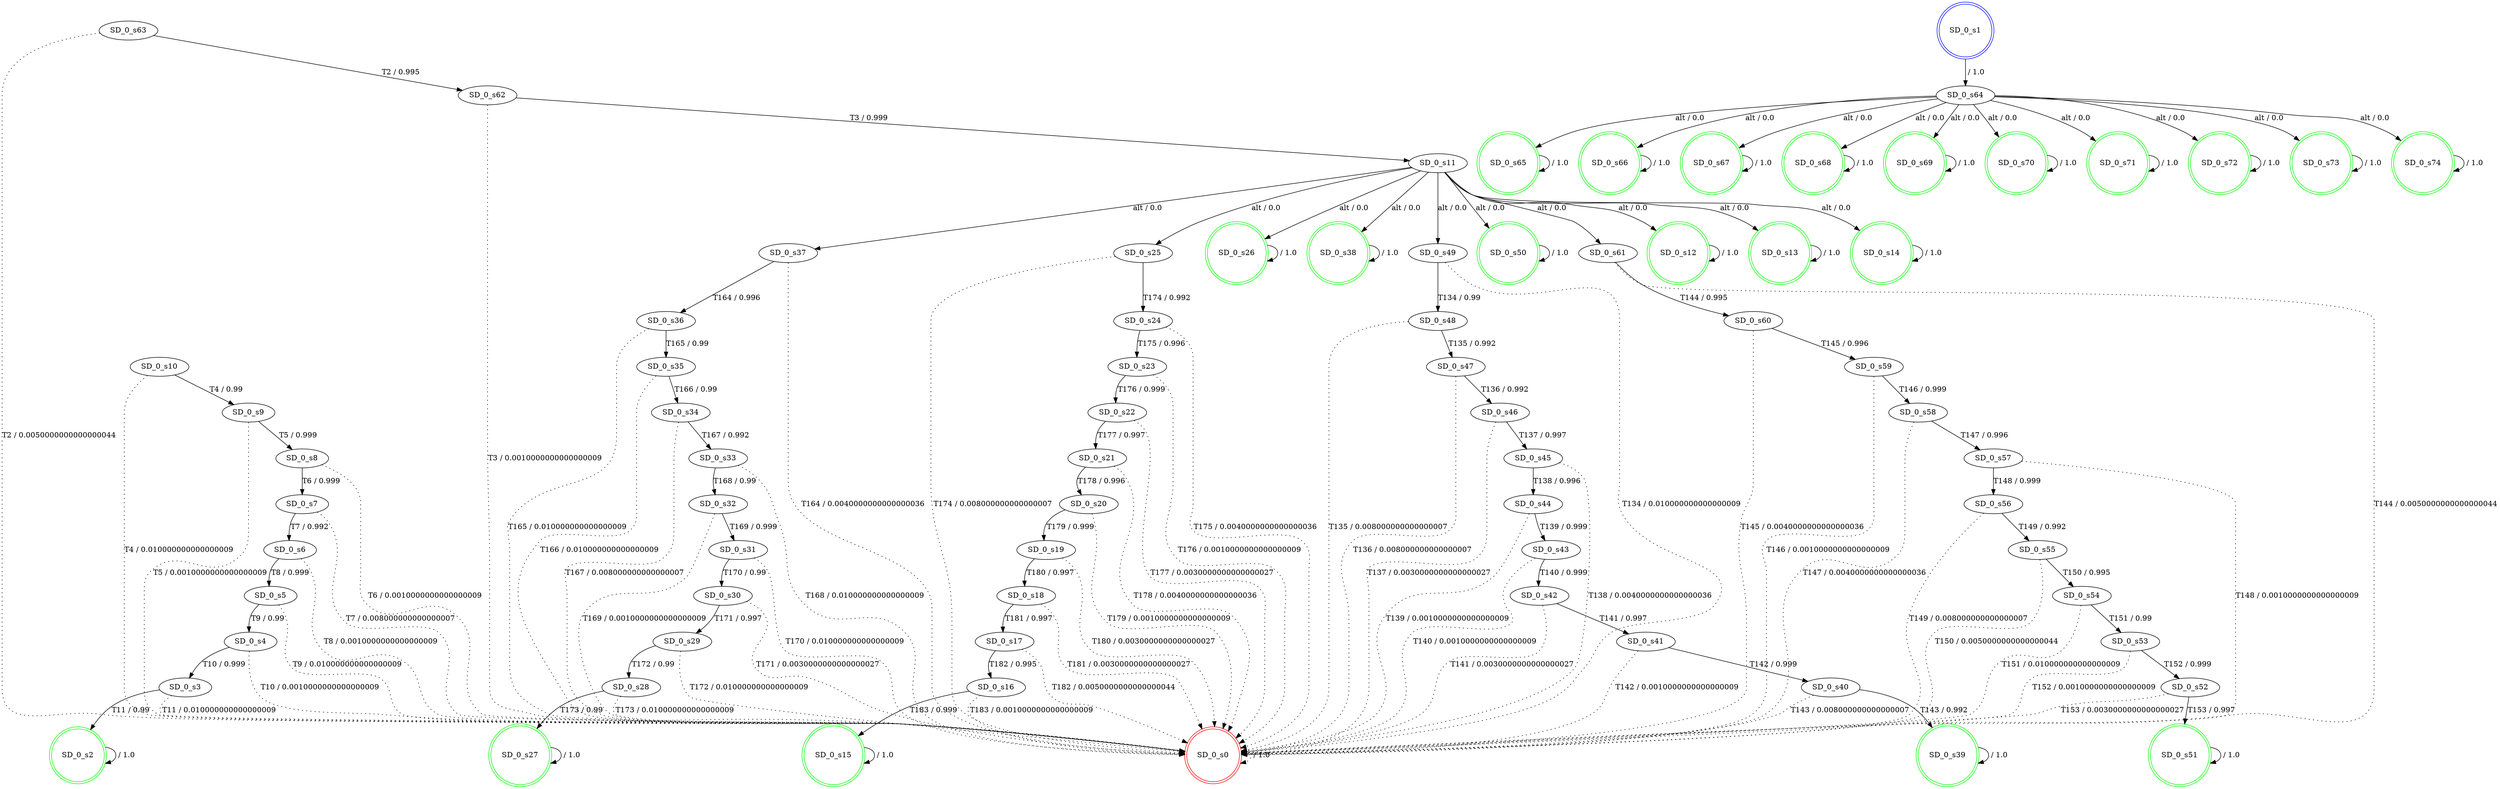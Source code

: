 digraph graphname {
SD_0_s0 [label="SD_0_s0",color=red,shape=doublecircle ];
SD_0_s1 [label="SD_0_s1",color=blue,shape=doublecircle ];
SD_0_s2 [label="SD_0_s2",color=green,shape=doublecircle ];
SD_0_s3 [label="SD_0_s3" ];
SD_0_s4 [label="SD_0_s4" ];
SD_0_s5 [label="SD_0_s5" ];
SD_0_s6 [label="SD_0_s6" ];
SD_0_s7 [label="SD_0_s7" ];
SD_0_s8 [label="SD_0_s8" ];
SD_0_s9 [label="SD_0_s9" ];
SD_0_s10 [label="SD_0_s10" ];
SD_0_s11 [label="SD_0_s11" ];
SD_0_s12 [label="SD_0_s12",color=green,shape=doublecircle ];
SD_0_s13 [label="SD_0_s13",color=green,shape=doublecircle ];
SD_0_s14 [label="SD_0_s14",color=green,shape=doublecircle ];
SD_0_s15 [label="SD_0_s15",color=green,shape=doublecircle ];
SD_0_s16 [label="SD_0_s16" ];
SD_0_s17 [label="SD_0_s17" ];
SD_0_s18 [label="SD_0_s18" ];
SD_0_s19 [label="SD_0_s19" ];
SD_0_s20 [label="SD_0_s20" ];
SD_0_s21 [label="SD_0_s21" ];
SD_0_s22 [label="SD_0_s22" ];
SD_0_s23 [label="SD_0_s23" ];
SD_0_s24 [label="SD_0_s24" ];
SD_0_s25 [label="SD_0_s25" ];
SD_0_s26 [label="SD_0_s26",color=green,shape=doublecircle ];
SD_0_s27 [label="SD_0_s27",color=green,shape=doublecircle ];
SD_0_s28 [label="SD_0_s28" ];
SD_0_s29 [label="SD_0_s29" ];
SD_0_s30 [label="SD_0_s30" ];
SD_0_s31 [label="SD_0_s31" ];
SD_0_s32 [label="SD_0_s32" ];
SD_0_s33 [label="SD_0_s33" ];
SD_0_s34 [label="SD_0_s34" ];
SD_0_s35 [label="SD_0_s35" ];
SD_0_s36 [label="SD_0_s36" ];
SD_0_s37 [label="SD_0_s37" ];
SD_0_s38 [label="SD_0_s38",color=green,shape=doublecircle ];
SD_0_s39 [label="SD_0_s39",color=green,shape=doublecircle ];
SD_0_s40 [label="SD_0_s40" ];
SD_0_s41 [label="SD_0_s41" ];
SD_0_s42 [label="SD_0_s42" ];
SD_0_s43 [label="SD_0_s43" ];
SD_0_s44 [label="SD_0_s44" ];
SD_0_s45 [label="SD_0_s45" ];
SD_0_s46 [label="SD_0_s46" ];
SD_0_s47 [label="SD_0_s47" ];
SD_0_s48 [label="SD_0_s48" ];
SD_0_s49 [label="SD_0_s49" ];
SD_0_s50 [label="SD_0_s50",color=green,shape=doublecircle ];
SD_0_s51 [label="SD_0_s51",color=green,shape=doublecircle ];
SD_0_s52 [label="SD_0_s52" ];
SD_0_s53 [label="SD_0_s53" ];
SD_0_s54 [label="SD_0_s54" ];
SD_0_s55 [label="SD_0_s55" ];
SD_0_s56 [label="SD_0_s56" ];
SD_0_s57 [label="SD_0_s57" ];
SD_0_s58 [label="SD_0_s58" ];
SD_0_s59 [label="SD_0_s59" ];
SD_0_s60 [label="SD_0_s60" ];
SD_0_s61 [label="SD_0_s61" ];
SD_0_s62 [label="SD_0_s62" ];
SD_0_s63 [label="SD_0_s63" ];
SD_0_s64 [label="SD_0_s64" ];
SD_0_s65 [label="SD_0_s65",color=green,shape=doublecircle ];
SD_0_s66 [label="SD_0_s66",color=green,shape=doublecircle ];
SD_0_s67 [label="SD_0_s67",color=green,shape=doublecircle ];
SD_0_s68 [label="SD_0_s68",color=green,shape=doublecircle ];
SD_0_s69 [label="SD_0_s69",color=green,shape=doublecircle ];
SD_0_s70 [label="SD_0_s70",color=green,shape=doublecircle ];
SD_0_s71 [label="SD_0_s71",color=green,shape=doublecircle ];
SD_0_s72 [label="SD_0_s72",color=green,shape=doublecircle ];
SD_0_s73 [label="SD_0_s73",color=green,shape=doublecircle ];
SD_0_s74 [label="SD_0_s74",color=green,shape=doublecircle ];
SD_0_s0 -> SD_0_s0 [label=" / 1.0", style=dotted];
SD_0_s1 -> SD_0_s64 [label=" / 1.0"];
SD_0_s2 -> SD_0_s2 [label=" / 1.0"];
SD_0_s3 -> SD_0_s2 [label="T11 / 0.99"];
SD_0_s3 -> SD_0_s0 [label="T11 / 0.010000000000000009", style=dotted];
SD_0_s4 -> SD_0_s3 [label="T10 / 0.999"];
SD_0_s4 -> SD_0_s0 [label="T10 / 0.0010000000000000009", style=dotted];
SD_0_s5 -> SD_0_s4 [label="T9 / 0.99"];
SD_0_s5 -> SD_0_s0 [label="T9 / 0.010000000000000009", style=dotted];
SD_0_s6 -> SD_0_s5 [label="T8 / 0.999"];
SD_0_s6 -> SD_0_s0 [label="T8 / 0.0010000000000000009", style=dotted];
SD_0_s7 -> SD_0_s6 [label="T7 / 0.992"];
SD_0_s7 -> SD_0_s0 [label="T7 / 0.008000000000000007", style=dotted];
SD_0_s8 -> SD_0_s7 [label="T6 / 0.999"];
SD_0_s8 -> SD_0_s0 [label="T6 / 0.0010000000000000009", style=dotted];
SD_0_s9 -> SD_0_s8 [label="T5 / 0.999"];
SD_0_s9 -> SD_0_s0 [label="T5 / 0.0010000000000000009", style=dotted];
SD_0_s10 -> SD_0_s9 [label="T4 / 0.99"];
SD_0_s10 -> SD_0_s0 [label="T4 / 0.010000000000000009", style=dotted];
SD_0_s11 -> SD_0_s12 [label="alt / 0.0"];
SD_0_s11 -> SD_0_s13 [label="alt / 0.0"];
SD_0_s11 -> SD_0_s14 [label="alt / 0.0"];
SD_0_s11 -> SD_0_s25 [label="alt / 0.0"];
SD_0_s11 -> SD_0_s26 [label="alt / 0.0"];
SD_0_s11 -> SD_0_s37 [label="alt / 0.0"];
SD_0_s11 -> SD_0_s38 [label="alt / 0.0"];
SD_0_s11 -> SD_0_s49 [label="alt / 0.0"];
SD_0_s11 -> SD_0_s50 [label="alt / 0.0"];
SD_0_s11 -> SD_0_s61 [label="alt / 0.0"];
SD_0_s12 -> SD_0_s12 [label=" / 1.0"];
SD_0_s13 -> SD_0_s13 [label=" / 1.0"];
SD_0_s14 -> SD_0_s14 [label=" / 1.0"];
SD_0_s15 -> SD_0_s15 [label=" / 1.0"];
SD_0_s16 -> SD_0_s15 [label="T183 / 0.999"];
SD_0_s16 -> SD_0_s0 [label="T183 / 0.0010000000000000009", style=dotted];
SD_0_s17 -> SD_0_s16 [label="T182 / 0.995"];
SD_0_s17 -> SD_0_s0 [label="T182 / 0.0050000000000000044", style=dotted];
SD_0_s18 -> SD_0_s17 [label="T181 / 0.997"];
SD_0_s18 -> SD_0_s0 [label="T181 / 0.0030000000000000027", style=dotted];
SD_0_s19 -> SD_0_s18 [label="T180 / 0.997"];
SD_0_s19 -> SD_0_s0 [label="T180 / 0.0030000000000000027", style=dotted];
SD_0_s20 -> SD_0_s19 [label="T179 / 0.999"];
SD_0_s20 -> SD_0_s0 [label="T179 / 0.0010000000000000009", style=dotted];
SD_0_s21 -> SD_0_s20 [label="T178 / 0.996"];
SD_0_s21 -> SD_0_s0 [label="T178 / 0.0040000000000000036", style=dotted];
SD_0_s22 -> SD_0_s21 [label="T177 / 0.997"];
SD_0_s22 -> SD_0_s0 [label="T177 / 0.0030000000000000027", style=dotted];
SD_0_s23 -> SD_0_s22 [label="T176 / 0.999"];
SD_0_s23 -> SD_0_s0 [label="T176 / 0.0010000000000000009", style=dotted];
SD_0_s24 -> SD_0_s23 [label="T175 / 0.996"];
SD_0_s24 -> SD_0_s0 [label="T175 / 0.0040000000000000036", style=dotted];
SD_0_s25 -> SD_0_s24 [label="T174 / 0.992"];
SD_0_s25 -> SD_0_s0 [label="T174 / 0.008000000000000007", style=dotted];
SD_0_s26 -> SD_0_s26 [label=" / 1.0"];
SD_0_s27 -> SD_0_s27 [label=" / 1.0"];
SD_0_s28 -> SD_0_s27 [label="T173 / 0.99"];
SD_0_s28 -> SD_0_s0 [label="T173 / 0.010000000000000009", style=dotted];
SD_0_s29 -> SD_0_s28 [label="T172 / 0.99"];
SD_0_s29 -> SD_0_s0 [label="T172 / 0.010000000000000009", style=dotted];
SD_0_s30 -> SD_0_s29 [label="T171 / 0.997"];
SD_0_s30 -> SD_0_s0 [label="T171 / 0.0030000000000000027", style=dotted];
SD_0_s31 -> SD_0_s30 [label="T170 / 0.99"];
SD_0_s31 -> SD_0_s0 [label="T170 / 0.010000000000000009", style=dotted];
SD_0_s32 -> SD_0_s31 [label="T169 / 0.999"];
SD_0_s32 -> SD_0_s0 [label="T169 / 0.0010000000000000009", style=dotted];
SD_0_s33 -> SD_0_s32 [label="T168 / 0.99"];
SD_0_s33 -> SD_0_s0 [label="T168 / 0.010000000000000009", style=dotted];
SD_0_s34 -> SD_0_s33 [label="T167 / 0.992"];
SD_0_s34 -> SD_0_s0 [label="T167 / 0.008000000000000007", style=dotted];
SD_0_s35 -> SD_0_s34 [label="T166 / 0.99"];
SD_0_s35 -> SD_0_s0 [label="T166 / 0.010000000000000009", style=dotted];
SD_0_s36 -> SD_0_s35 [label="T165 / 0.99"];
SD_0_s36 -> SD_0_s0 [label="T165 / 0.010000000000000009", style=dotted];
SD_0_s37 -> SD_0_s36 [label="T164 / 0.996"];
SD_0_s37 -> SD_0_s0 [label="T164 / 0.0040000000000000036", style=dotted];
SD_0_s38 -> SD_0_s38 [label=" / 1.0"];
SD_0_s39 -> SD_0_s39 [label=" / 1.0"];
SD_0_s40 -> SD_0_s39 [label="T143 / 0.992"];
SD_0_s40 -> SD_0_s0 [label="T143 / 0.008000000000000007", style=dotted];
SD_0_s41 -> SD_0_s40 [label="T142 / 0.999"];
SD_0_s41 -> SD_0_s0 [label="T142 / 0.0010000000000000009", style=dotted];
SD_0_s42 -> SD_0_s41 [label="T141 / 0.997"];
SD_0_s42 -> SD_0_s0 [label="T141 / 0.0030000000000000027", style=dotted];
SD_0_s43 -> SD_0_s42 [label="T140 / 0.999"];
SD_0_s43 -> SD_0_s0 [label="T140 / 0.0010000000000000009", style=dotted];
SD_0_s44 -> SD_0_s43 [label="T139 / 0.999"];
SD_0_s44 -> SD_0_s0 [label="T139 / 0.0010000000000000009", style=dotted];
SD_0_s45 -> SD_0_s44 [label="T138 / 0.996"];
SD_0_s45 -> SD_0_s0 [label="T138 / 0.0040000000000000036", style=dotted];
SD_0_s46 -> SD_0_s45 [label="T137 / 0.997"];
SD_0_s46 -> SD_0_s0 [label="T137 / 0.0030000000000000027", style=dotted];
SD_0_s47 -> SD_0_s46 [label="T136 / 0.992"];
SD_0_s47 -> SD_0_s0 [label="T136 / 0.008000000000000007", style=dotted];
SD_0_s48 -> SD_0_s47 [label="T135 / 0.992"];
SD_0_s48 -> SD_0_s0 [label="T135 / 0.008000000000000007", style=dotted];
SD_0_s49 -> SD_0_s48 [label="T134 / 0.99"];
SD_0_s49 -> SD_0_s0 [label="T134 / 0.010000000000000009", style=dotted];
SD_0_s50 -> SD_0_s50 [label=" / 1.0"];
SD_0_s51 -> SD_0_s51 [label=" / 1.0"];
SD_0_s52 -> SD_0_s51 [label="T153 / 0.997"];
SD_0_s52 -> SD_0_s0 [label="T153 / 0.0030000000000000027", style=dotted];
SD_0_s53 -> SD_0_s52 [label="T152 / 0.999"];
SD_0_s53 -> SD_0_s0 [label="T152 / 0.0010000000000000009", style=dotted];
SD_0_s54 -> SD_0_s53 [label="T151 / 0.99"];
SD_0_s54 -> SD_0_s0 [label="T151 / 0.010000000000000009", style=dotted];
SD_0_s55 -> SD_0_s54 [label="T150 / 0.995"];
SD_0_s55 -> SD_0_s0 [label="T150 / 0.0050000000000000044", style=dotted];
SD_0_s56 -> SD_0_s55 [label="T149 / 0.992"];
SD_0_s56 -> SD_0_s0 [label="T149 / 0.008000000000000007", style=dotted];
SD_0_s57 -> SD_0_s56 [label="T148 / 0.999"];
SD_0_s57 -> SD_0_s0 [label="T148 / 0.0010000000000000009", style=dotted];
SD_0_s58 -> SD_0_s57 [label="T147 / 0.996"];
SD_0_s58 -> SD_0_s0 [label="T147 / 0.0040000000000000036", style=dotted];
SD_0_s59 -> SD_0_s58 [label="T146 / 0.999"];
SD_0_s59 -> SD_0_s0 [label="T146 / 0.0010000000000000009", style=dotted];
SD_0_s60 -> SD_0_s59 [label="T145 / 0.996"];
SD_0_s60 -> SD_0_s0 [label="T145 / 0.0040000000000000036", style=dotted];
SD_0_s61 -> SD_0_s60 [label="T144 / 0.995"];
SD_0_s61 -> SD_0_s0 [label="T144 / 0.0050000000000000044", style=dotted];
SD_0_s62 -> SD_0_s11 [label="T3 / 0.999"];
SD_0_s62 -> SD_0_s0 [label="T3 / 0.0010000000000000009", style=dotted];
SD_0_s63 -> SD_0_s62 [label="T2 / 0.995"];
SD_0_s63 -> SD_0_s0 [label="T2 / 0.0050000000000000044", style=dotted];
SD_0_s64 -> SD_0_s65 [label="alt / 0.0"];
SD_0_s64 -> SD_0_s66 [label="alt / 0.0"];
SD_0_s64 -> SD_0_s67 [label="alt / 0.0"];
SD_0_s64 -> SD_0_s68 [label="alt / 0.0"];
SD_0_s64 -> SD_0_s69 [label="alt / 0.0"];
SD_0_s64 -> SD_0_s70 [label="alt / 0.0"];
SD_0_s64 -> SD_0_s71 [label="alt / 0.0"];
SD_0_s64 -> SD_0_s72 [label="alt / 0.0"];
SD_0_s64 -> SD_0_s73 [label="alt / 0.0"];
SD_0_s64 -> SD_0_s74 [label="alt / 0.0"];
SD_0_s65 -> SD_0_s65 [label=" / 1.0"];
SD_0_s66 -> SD_0_s66 [label=" / 1.0"];
SD_0_s67 -> SD_0_s67 [label=" / 1.0"];
SD_0_s68 -> SD_0_s68 [label=" / 1.0"];
SD_0_s69 -> SD_0_s69 [label=" / 1.0"];
SD_0_s70 -> SD_0_s70 [label=" / 1.0"];
SD_0_s71 -> SD_0_s71 [label=" / 1.0"];
SD_0_s72 -> SD_0_s72 [label=" / 1.0"];
SD_0_s73 -> SD_0_s73 [label=" / 1.0"];
SD_0_s74 -> SD_0_s74 [label=" / 1.0"];
}